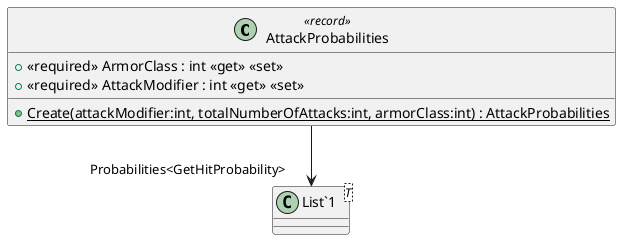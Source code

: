 @startuml
class AttackProbabilities <<record>> {
    + <<required>> ArmorClass : int <<get>> <<set>>
    + <<required>> AttackModifier : int <<get>> <<set>>
    + {static} Create(attackModifier:int, totalNumberOfAttacks:int, armorClass:int) : AttackProbabilities
}
class "List`1"<T> {
}
AttackProbabilities --> "Probabilities<GetHitProbability>" "List`1"
@enduml
